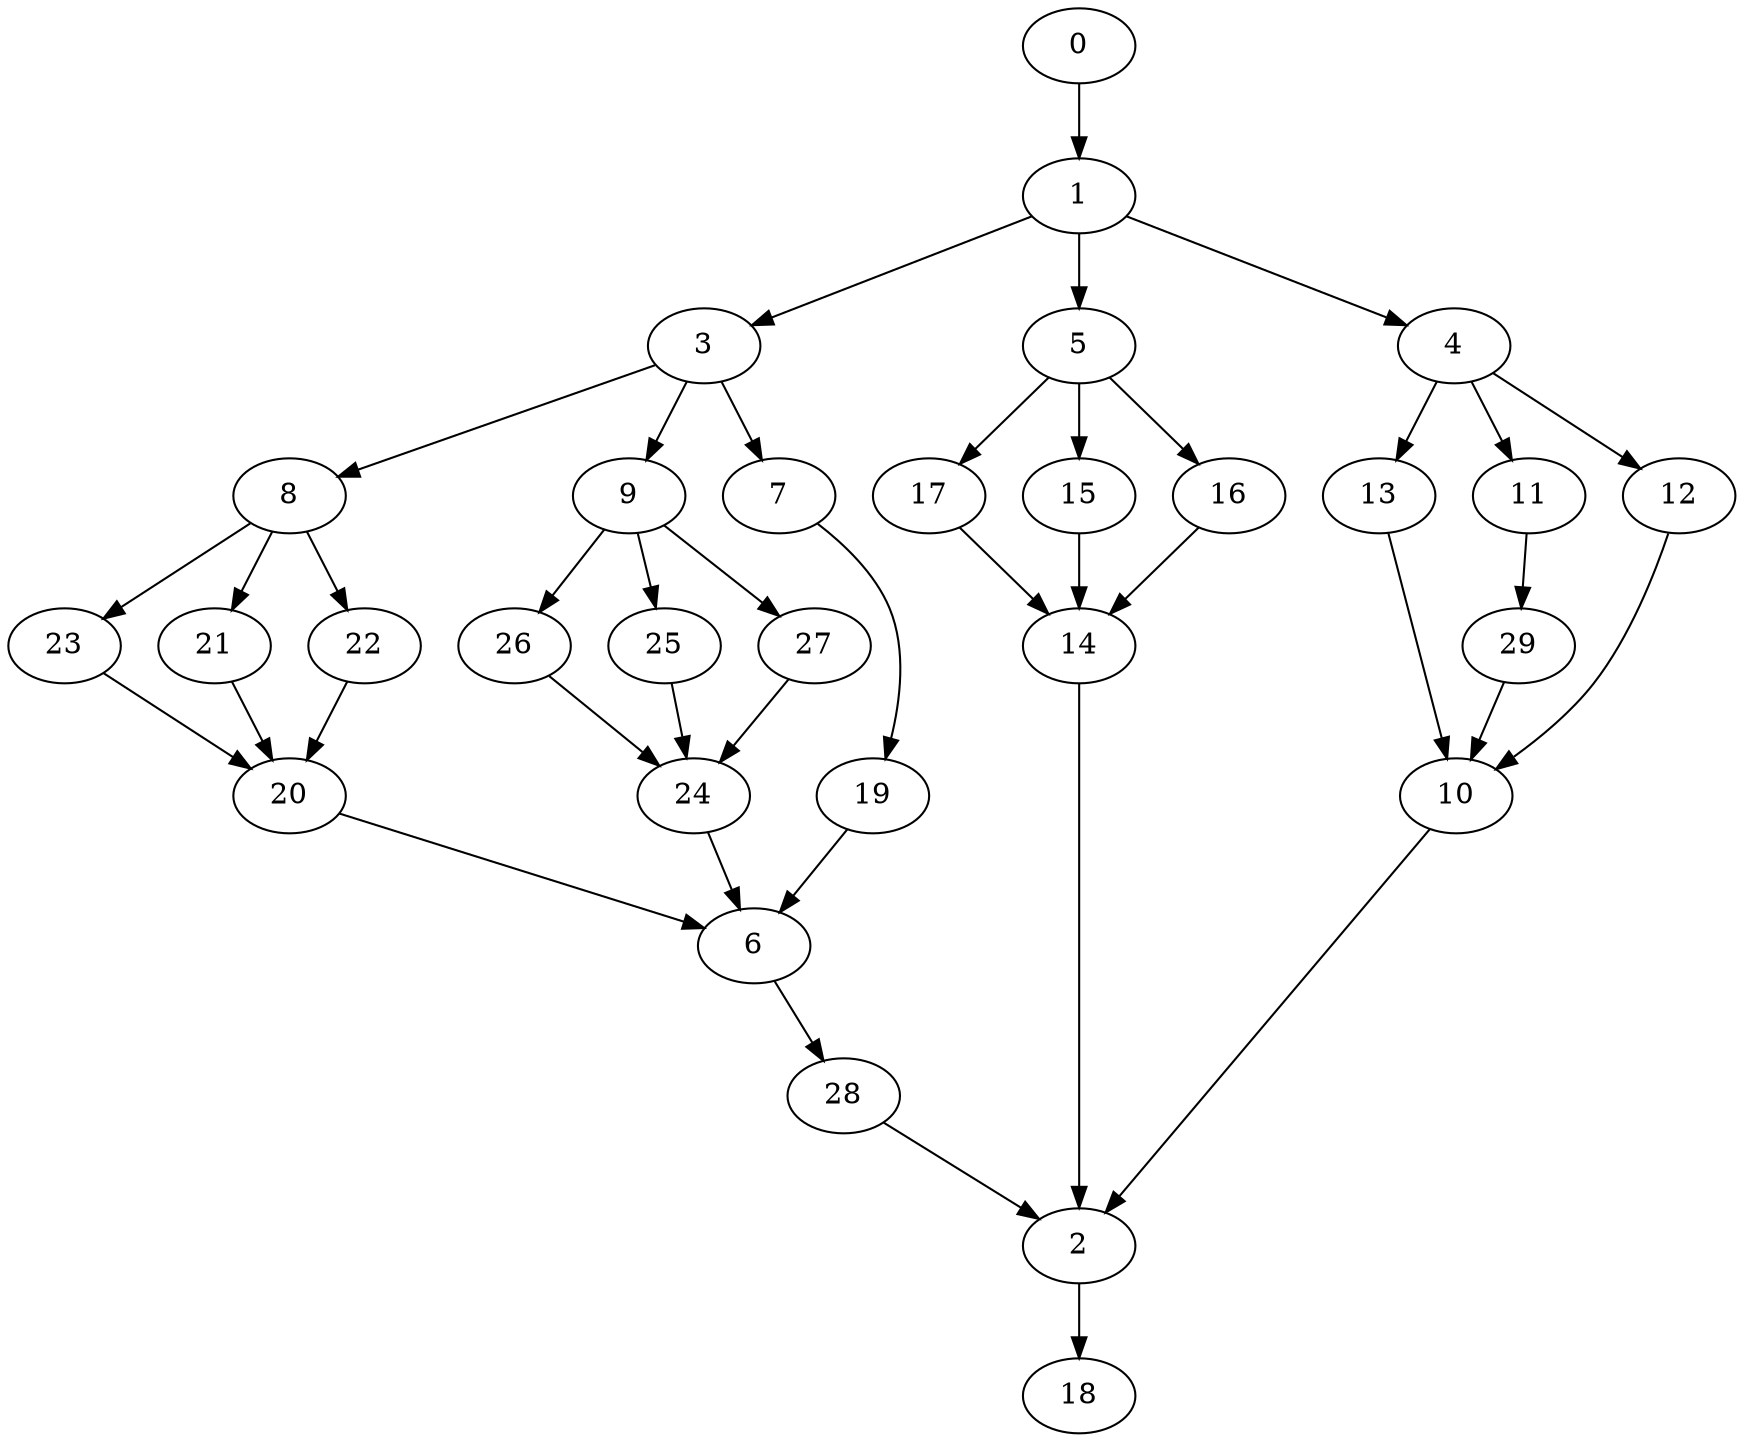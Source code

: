 digraph "SeriesParallel-MaxBf-3_Nodes_30_CCR_10.01_WeightType_Random_Heterogeneous-4-2" {
0 [Weight=5];
1 [Weight=2];
3 [Weight=9];
8 [Weight=9];
9 [Weight=10];
23 [Weight=7];
26 [Weight=7];
21 [Weight=6];
22 [Weight=6];
25 [Weight=2];
5 [Weight=9];
27 [Weight=7];
17 [Weight=10];
4 [Weight=8];
15 [Weight=6];
7 [Weight=5];
24 [Weight=2];
20 [Weight=9];
16 [Weight=2];
19 [Weight=10];
13 [Weight=3];
11 [Weight=9];
14 [Weight=4];
6 [Weight=6];
12 [Weight=7];
29 [Weight=4];
28 [Weight=3];
10 [Weight=2];
2 [Weight=8];
18 [Weight=6];
12 -> 10 [Weight=48];
1 -> 4 [Weight=40];
23 -> 20 [Weight=80];
15 -> 14 [Weight=72];
5 -> 15 [Weight=40];
2 -> 18 [Weight=24];
3 -> 7 [Weight=56];
6 -> 28 [Weight=24];
14 -> 2 [Weight=72];
8 -> 22 [Weight=32];
13 -> 10 [Weight=72];
26 -> 24 [Weight=72];
3 -> 8 [Weight=40];
9 -> 25 [Weight=16];
8 -> 21 [Weight=56];
8 -> 23 [Weight=24];
0 -> 1 [Weight=16];
17 -> 14 [Weight=80];
7 -> 19 [Weight=40];
5 -> 17 [Weight=16];
16 -> 14 [Weight=48];
4 -> 13 [Weight=24];
3 -> 9 [Weight=48];
11 -> 29 [Weight=32];
1 -> 5 [Weight=56];
29 -> 10 [Weight=24];
1 -> 3 [Weight=48];
9 -> 27 [Weight=16];
25 -> 24 [Weight=64];
9 -> 26 [Weight=32];
21 -> 20 [Weight=64];
4 -> 11 [Weight=64];
10 -> 2 [Weight=16];
19 -> 6 [Weight=16];
20 -> 6 [Weight=56];
4 -> 12 [Weight=80];
24 -> 6 [Weight=64];
28 -> 2 [Weight=40];
27 -> 24 [Weight=24];
22 -> 20 [Weight=64];
5 -> 16 [Weight=32];
}
